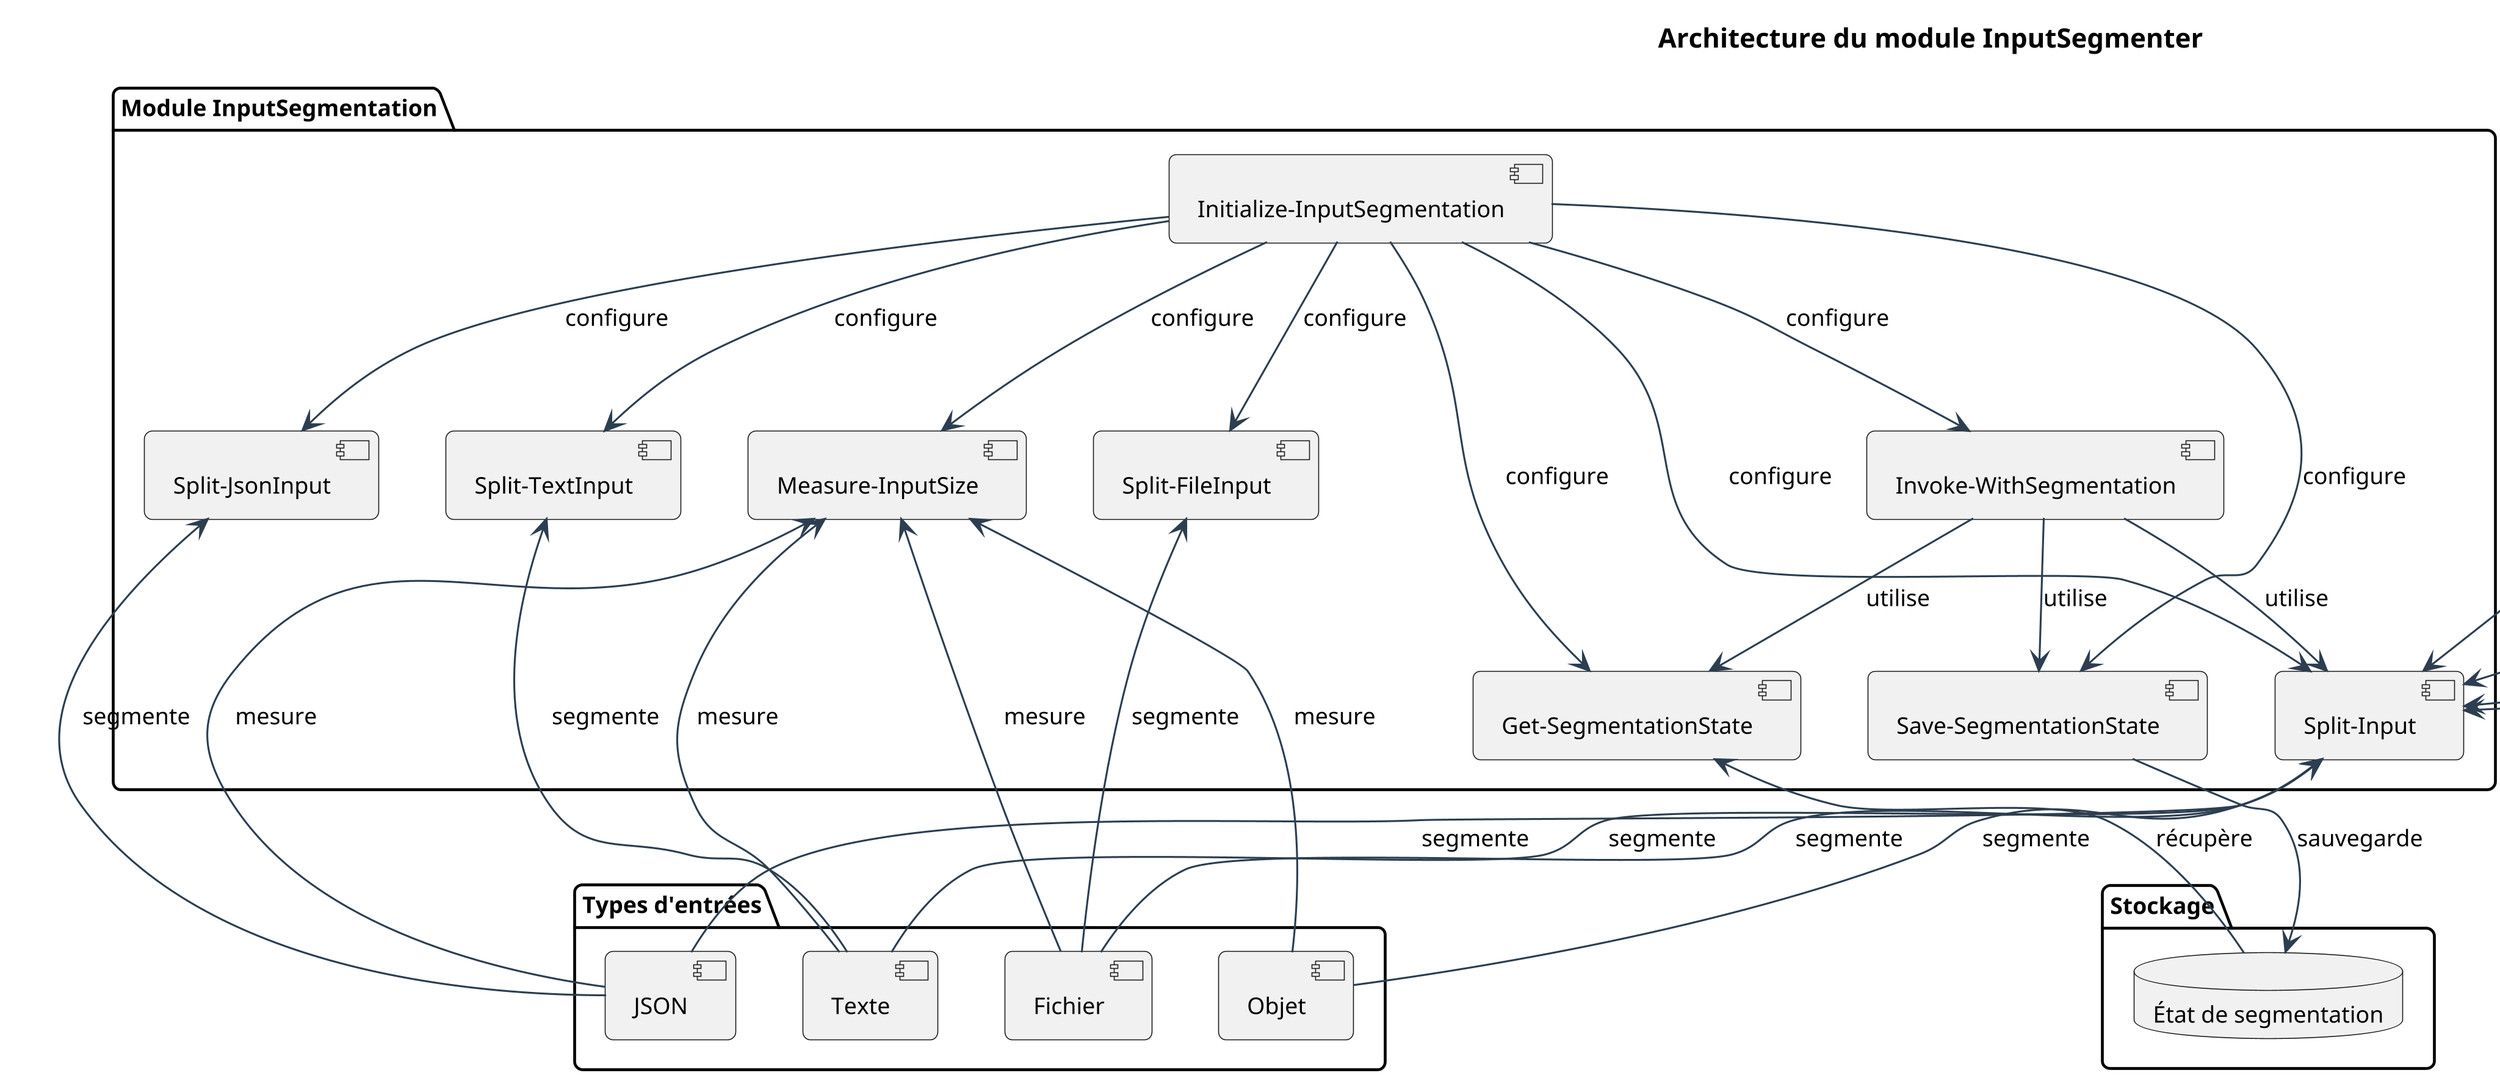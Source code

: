 @startuml InputSegmenter Architecture

skinparam backgroundColor white
skinparam handwritten false
skinparam monochrome false
skinparam shadowing false
skinparam defaultFontName Arial
skinparam defaultFontSize 12
skinparam roundCorner 8
skinparam dpi 300
skinparam arrowColor #2C3E50
skinparam noteBackgroundColor #FEF9E7
skinparam noteBorderColor #F39C12

title "Architecture du module InputSegmenter"

package "Module InputSegmentation" {
  [Initialize-InputSegmentation] as Init
  [Measure-InputSize] as Measure
  [Split-TextInput] as SplitText
  [Split-JsonInput] as SplitJson
  [Split-FileInput] as SplitFile
  [Split-Input] as SplitGeneric
  [Save-SegmentationState] as SaveState
  [Get-SegmentationState] as GetState
  [Invoke-WithSegmentation] as InvokeSegmentation
}

package "Types d'entrées" {
  [Texte] as Text
  [JSON] as Json
  [Fichier] as File
  [Objet] as Object
}

package "Modules d'intégration" {
  [Agent Auto] as AgentAuto
  [Traitement parallèle] as Parallel
  [Cache prédictif] as Cache
  [Segmenteurs de formats] as FormatSegmenters
}

package "Stockage" {
  database "État de segmentation" as StateDB
}

' Flux d'initialisation
Init --> Measure : configure
Init --> SplitText : configure
Init --> SplitJson : configure
Init --> SplitFile : configure
Init --> SplitGeneric : configure
Init --> SaveState : configure
Init --> GetState : configure
Init --> InvokeSegmentation : configure

' Flux de mesure
Measure <-- Text : mesure
Measure <-- Json : mesure
Measure <-- File : mesure
Measure <-- Object : mesure

' Flux de segmentation
SplitText <-- Text : segmente
SplitJson <-- Json : segmente
SplitFile <-- File : segmente
SplitGeneric <-- Text : segmente
SplitGeneric <-- Json : segmente
SplitGeneric <-- File : segmente
SplitGeneric <-- Object : segmente

' Flux d'état
SaveState --> StateDB : sauvegarde
GetState <-- StateDB : récupère

' Flux d'exécution
InvokeSegmentation --> SplitGeneric : utilise
InvokeSegmentation --> SaveState : utilise
InvokeSegmentation --> GetState : utilise

' Intégrations
AgentAuto --> SplitGeneric : utilise
Parallel --> SplitGeneric : utilise
Cache --> SplitGeneric : utilise
FormatSegmenters --> SplitGeneric : étend

@enduml

